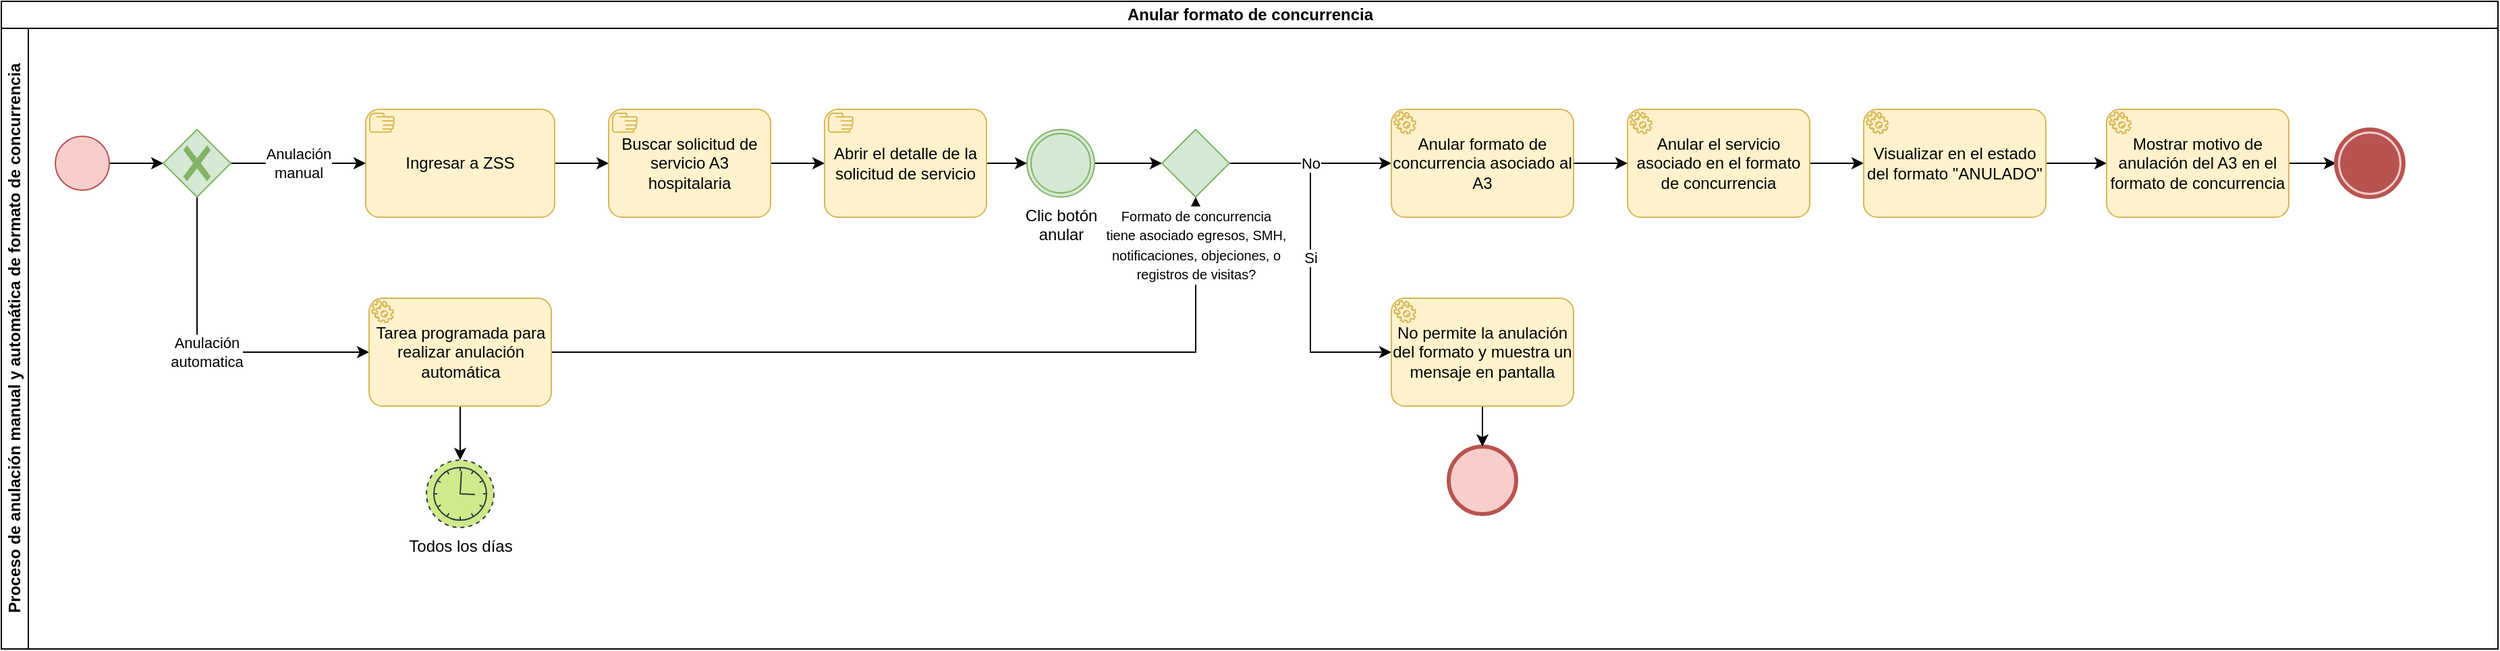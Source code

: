 <mxfile version="21.7.2" type="github">
  <diagram name="Página-1" id="H_onOsxMs5g8z3UfH7xi">
    <mxGraphModel dx="1434" dy="758" grid="1" gridSize="10" guides="1" tooltips="1" connect="1" arrows="1" fold="1" page="1" pageScale="1" pageWidth="1900" pageHeight="550" math="0" shadow="0">
      <root>
        <mxCell id="0" />
        <mxCell id="1" parent="0" />
        <mxCell id="cfB6bOsqPIi4NOKpY_Gs-1" value="Anular formato de concurrencia" style="swimlane;childLayout=stackLayout;resizeParent=1;resizeParentMax=0;horizontal=1;startSize=20;horizontalStack=0;html=1;" vertex="1" parent="1">
          <mxGeometry x="20" y="10" width="1850" height="480" as="geometry" />
        </mxCell>
        <mxCell id="cfB6bOsqPIi4NOKpY_Gs-3" value="Proceso de anulación manual y automática de formato de concurrencia" style="swimlane;startSize=20;horizontal=0;html=1;" vertex="1" parent="cfB6bOsqPIi4NOKpY_Gs-1">
          <mxGeometry y="20" width="1850" height="460" as="geometry" />
        </mxCell>
        <mxCell id="cfB6bOsqPIi4NOKpY_Gs-66" value="Si" style="edgeStyle=orthogonalEdgeStyle;rounded=0;orthogonalLoop=1;jettySize=auto;html=1;entryX=0;entryY=0.5;entryDx=0;entryDy=0;entryPerimeter=0;" edge="1" parent="cfB6bOsqPIi4NOKpY_Gs-3" source="cfB6bOsqPIi4NOKpY_Gs-60" target="cfB6bOsqPIi4NOKpY_Gs-64">
          <mxGeometry relative="1" as="geometry">
            <Array as="points">
              <mxPoint x="970" y="100" />
              <mxPoint x="970" y="240" />
            </Array>
          </mxGeometry>
        </mxCell>
        <mxCell id="cfB6bOsqPIi4NOKpY_Gs-65" value="No" style="edgeStyle=orthogonalEdgeStyle;rounded=0;orthogonalLoop=1;jettySize=auto;html=1;" edge="1" parent="cfB6bOsqPIi4NOKpY_Gs-3" source="cfB6bOsqPIi4NOKpY_Gs-60" target="cfB6bOsqPIi4NOKpY_Gs-21">
          <mxGeometry relative="1" as="geometry" />
        </mxCell>
        <mxCell id="cfB6bOsqPIi4NOKpY_Gs-49" style="edgeStyle=orthogonalEdgeStyle;rounded=0;orthogonalLoop=1;jettySize=auto;html=1;" edge="1" parent="cfB6bOsqPIi4NOKpY_Gs-3" source="cfB6bOsqPIi4NOKpY_Gs-4" target="cfB6bOsqPIi4NOKpY_Gs-48">
          <mxGeometry relative="1" as="geometry" />
        </mxCell>
        <mxCell id="cfB6bOsqPIi4NOKpY_Gs-4" value="" style="points=[[0.145,0.145,0],[0.5,0,0],[0.855,0.145,0],[1,0.5,0],[0.855,0.855,0],[0.5,1,0],[0.145,0.855,0],[0,0.5,0]];shape=mxgraph.bpmn.event;html=1;verticalLabelPosition=bottom;labelBackgroundColor=#ffffff;verticalAlign=top;align=center;perimeter=ellipsePerimeter;outlineConnect=0;aspect=fixed;outline=standard;symbol=general;fillColor=#f8cecc;strokeColor=#b85450;" vertex="1" parent="cfB6bOsqPIi4NOKpY_Gs-3">
          <mxGeometry x="40" y="80" width="40" height="40" as="geometry" />
        </mxCell>
        <mxCell id="cfB6bOsqPIi4NOKpY_Gs-55" style="edgeStyle=orthogonalEdgeStyle;rounded=0;orthogonalLoop=1;jettySize=auto;html=1;" edge="1" parent="cfB6bOsqPIi4NOKpY_Gs-3" source="cfB6bOsqPIi4NOKpY_Gs-5" target="cfB6bOsqPIi4NOKpY_Gs-13">
          <mxGeometry relative="1" as="geometry" />
        </mxCell>
        <mxCell id="cfB6bOsqPIi4NOKpY_Gs-5" value="Ingresar a ZSS" style="points=[[0.25,0,0],[0.5,0,0],[0.75,0,0],[1,0.25,0],[1,0.5,0],[1,0.75,0],[0.75,1,0],[0.5,1,0],[0.25,1,0],[0,0.75,0],[0,0.5,0],[0,0.25,0]];shape=mxgraph.bpmn.task;whiteSpace=wrap;rectStyle=rounded;size=10;html=1;container=1;expand=0;collapsible=0;taskMarker=manual;fillColor=#fff2cc;strokeColor=#d6b656;" vertex="1" parent="cfB6bOsqPIi4NOKpY_Gs-3">
          <mxGeometry x="270" y="60" width="140" height="80" as="geometry" />
        </mxCell>
        <mxCell id="cfB6bOsqPIi4NOKpY_Gs-53" style="edgeStyle=orthogonalEdgeStyle;rounded=0;orthogonalLoop=1;jettySize=auto;html=1;exitX=0.5;exitY=1;exitDx=0;exitDy=0;exitPerimeter=0;" edge="1" parent="cfB6bOsqPIi4NOKpY_Gs-3" source="cfB6bOsqPIi4NOKpY_Gs-54" target="cfB6bOsqPIi4NOKpY_Gs-52">
          <mxGeometry relative="1" as="geometry">
            <mxPoint x="330" y="280" as="sourcePoint" />
          </mxGeometry>
        </mxCell>
        <mxCell id="cfB6bOsqPIi4NOKpY_Gs-59" style="edgeStyle=orthogonalEdgeStyle;rounded=0;orthogonalLoop=1;jettySize=auto;html=1;entryX=0;entryY=0.5;entryDx=0;entryDy=0;entryPerimeter=0;" edge="1" parent="cfB6bOsqPIi4NOKpY_Gs-3" source="cfB6bOsqPIi4NOKpY_Gs-11" target="cfB6bOsqPIi4NOKpY_Gs-60">
          <mxGeometry relative="1" as="geometry">
            <mxPoint x="860" y="100" as="targetPoint" />
          </mxGeometry>
        </mxCell>
        <mxCell id="cfB6bOsqPIi4NOKpY_Gs-11" value="Clic botón &lt;br&gt;anular" style="points=[[0.145,0.145,0],[0.5,0,0],[0.855,0.145,0],[1,0.5,0],[0.855,0.855,0],[0.5,1,0],[0.145,0.855,0],[0,0.5,0]];shape=mxgraph.bpmn.event;html=1;verticalLabelPosition=bottom;labelBackgroundColor=#ffffff;verticalAlign=top;align=center;perimeter=ellipsePerimeter;outlineConnect=0;aspect=fixed;outline=throwing;symbol=general;fillColor=#d5e8d4;strokeColor=#82b366;" vertex="1" parent="cfB6bOsqPIi4NOKpY_Gs-3">
          <mxGeometry x="760" y="75" width="50" height="50" as="geometry" />
        </mxCell>
        <mxCell id="cfB6bOsqPIi4NOKpY_Gs-57" style="edgeStyle=orthogonalEdgeStyle;rounded=0;orthogonalLoop=1;jettySize=auto;html=1;entryX=0;entryY=0.5;entryDx=0;entryDy=0;entryPerimeter=0;" edge="1" parent="cfB6bOsqPIi4NOKpY_Gs-3" source="cfB6bOsqPIi4NOKpY_Gs-13" target="cfB6bOsqPIi4NOKpY_Gs-56">
          <mxGeometry relative="1" as="geometry" />
        </mxCell>
        <mxCell id="cfB6bOsqPIi4NOKpY_Gs-13" value="Buscar solicitud de servicio A3 hospitalaria" style="points=[[0.25,0,0],[0.5,0,0],[0.75,0,0],[1,0.25,0],[1,0.5,0],[1,0.75,0],[0.75,1,0],[0.5,1,0],[0.25,1,0],[0,0.75,0],[0,0.5,0],[0,0.25,0]];shape=mxgraph.bpmn.task;whiteSpace=wrap;rectStyle=rounded;size=10;html=1;container=1;expand=0;collapsible=0;taskMarker=manual;fillColor=#fff2cc;strokeColor=#d6b656;" vertex="1" parent="cfB6bOsqPIi4NOKpY_Gs-3">
          <mxGeometry x="450" y="60" width="120" height="80" as="geometry" />
        </mxCell>
        <mxCell id="cfB6bOsqPIi4NOKpY_Gs-68" style="edgeStyle=orthogonalEdgeStyle;rounded=0;orthogonalLoop=1;jettySize=auto;html=1;" edge="1" parent="cfB6bOsqPIi4NOKpY_Gs-3" source="cfB6bOsqPIi4NOKpY_Gs-74" target="cfB6bOsqPIi4NOKpY_Gs-67">
          <mxGeometry relative="1" as="geometry" />
        </mxCell>
        <mxCell id="cfB6bOsqPIi4NOKpY_Gs-21" value="Anular formato de concurrencia asociado al A3" style="points=[[0.25,0,0],[0.5,0,0],[0.75,0,0],[1,0.25,0],[1,0.5,0],[1,0.75,0],[0.75,1,0],[0.5,1,0],[0.25,1,0],[0,0.75,0],[0,0.5,0],[0,0.25,0]];shape=mxgraph.bpmn.task;whiteSpace=wrap;rectStyle=rounded;size=10;html=1;container=1;expand=0;collapsible=0;taskMarker=service;fillColor=#fff2cc;strokeColor=#d6b656;" vertex="1" parent="cfB6bOsqPIi4NOKpY_Gs-3">
          <mxGeometry x="1030" y="60" width="135" height="80" as="geometry" />
        </mxCell>
        <mxCell id="cfB6bOsqPIi4NOKpY_Gs-23" value="" style="points=[[0.145,0.145,0],[0.5,0,0],[0.855,0.145,0],[1,0.5,0],[0.855,0.855,0],[0.5,1,0],[0.145,0.855,0],[0,0.5,0]];shape=mxgraph.bpmn.event;html=1;verticalLabelPosition=bottom;labelBackgroundColor=#ffffff;verticalAlign=top;align=center;perimeter=ellipsePerimeter;outlineConnect=0;aspect=fixed;outline=end;symbol=terminate2;fillColor=#f8cecc;strokeColor=#b85450;" vertex="1" parent="cfB6bOsqPIi4NOKpY_Gs-3">
          <mxGeometry x="1072.5" y="310" width="50" height="50" as="geometry" />
        </mxCell>
        <mxCell id="cfB6bOsqPIi4NOKpY_Gs-50" value="Anulación&lt;br&gt;manual" style="edgeStyle=orthogonalEdgeStyle;rounded=0;orthogonalLoop=1;jettySize=auto;html=1;entryX=0;entryY=0.5;entryDx=0;entryDy=0;entryPerimeter=0;" edge="1" parent="cfB6bOsqPIi4NOKpY_Gs-3" source="cfB6bOsqPIi4NOKpY_Gs-48" target="cfB6bOsqPIi4NOKpY_Gs-5">
          <mxGeometry relative="1" as="geometry">
            <mxPoint x="250" y="100" as="targetPoint" />
          </mxGeometry>
        </mxCell>
        <mxCell id="cfB6bOsqPIi4NOKpY_Gs-51" value="Anulación&lt;br&gt;automatica" style="edgeStyle=orthogonalEdgeStyle;rounded=0;orthogonalLoop=1;jettySize=auto;html=1;" edge="1" parent="cfB6bOsqPIi4NOKpY_Gs-3" source="cfB6bOsqPIi4NOKpY_Gs-48" target="cfB6bOsqPIi4NOKpY_Gs-54">
          <mxGeometry relative="1" as="geometry">
            <mxPoint x="270" y="240" as="targetPoint" />
            <Array as="points">
              <mxPoint x="145" y="240" />
            </Array>
          </mxGeometry>
        </mxCell>
        <mxCell id="cfB6bOsqPIi4NOKpY_Gs-48" value="" style="points=[[0.25,0.25,0],[0.5,0,0],[0.75,0.25,0],[1,0.5,0],[0.75,0.75,0],[0.5,1,0],[0.25,0.75,0],[0,0.5,0]];shape=mxgraph.bpmn.gateway2;html=1;verticalLabelPosition=bottom;labelBackgroundColor=#ffffff;verticalAlign=top;align=center;perimeter=rhombusPerimeter;outlineConnect=0;outline=none;symbol=none;gwType=exclusive;fillColor=#d5e8d4;strokeColor=#82b366;" vertex="1" parent="cfB6bOsqPIi4NOKpY_Gs-3">
          <mxGeometry x="120" y="75" width="50" height="50" as="geometry" />
        </mxCell>
        <mxCell id="cfB6bOsqPIi4NOKpY_Gs-52" value="Todos los días" style="points=[[0.145,0.145,0],[0.5,0,0],[0.855,0.145,0],[1,0.5,0],[0.855,0.855,0],[0.5,1,0],[0.145,0.855,0],[0,0.5,0]];shape=mxgraph.bpmn.event;html=1;verticalLabelPosition=bottom;labelBackgroundColor=#ffffff;verticalAlign=top;align=center;perimeter=ellipsePerimeter;outlineConnect=0;aspect=fixed;outline=eventNonint;symbol=timer;fillColor=#cdeb8b;strokeColor=#36393d;" vertex="1" parent="cfB6bOsqPIi4NOKpY_Gs-3">
          <mxGeometry x="315" y="320" width="50" height="50" as="geometry" />
        </mxCell>
        <mxCell id="cfB6bOsqPIi4NOKpY_Gs-62" style="edgeStyle=orthogonalEdgeStyle;rounded=0;orthogonalLoop=1;jettySize=auto;html=1;entryX=0.5;entryY=1;entryDx=0;entryDy=0;entryPerimeter=0;" edge="1" parent="cfB6bOsqPIi4NOKpY_Gs-3" source="cfB6bOsqPIi4NOKpY_Gs-54" target="cfB6bOsqPIi4NOKpY_Gs-60">
          <mxGeometry relative="1" as="geometry" />
        </mxCell>
        <mxCell id="cfB6bOsqPIi4NOKpY_Gs-54" value="Tarea programada para realizar anulación automática" style="points=[[0.25,0,0],[0.5,0,0],[0.75,0,0],[1,0.25,0],[1,0.5,0],[1,0.75,0],[0.75,1,0],[0.5,1,0],[0.25,1,0],[0,0.75,0],[0,0.5,0],[0,0.25,0]];shape=mxgraph.bpmn.task;whiteSpace=wrap;rectStyle=rounded;size=10;html=1;container=1;expand=0;collapsible=0;taskMarker=service;fillColor=#fff2cc;strokeColor=#d6b656;" vertex="1" parent="cfB6bOsqPIi4NOKpY_Gs-3">
          <mxGeometry x="272.5" y="200" width="135" height="80" as="geometry" />
        </mxCell>
        <mxCell id="cfB6bOsqPIi4NOKpY_Gs-58" style="edgeStyle=orthogonalEdgeStyle;rounded=0;orthogonalLoop=1;jettySize=auto;html=1;" edge="1" parent="cfB6bOsqPIi4NOKpY_Gs-3" source="cfB6bOsqPIi4NOKpY_Gs-56" target="cfB6bOsqPIi4NOKpY_Gs-11">
          <mxGeometry relative="1" as="geometry" />
        </mxCell>
        <mxCell id="cfB6bOsqPIi4NOKpY_Gs-56" value="Abrir el detalle de la solicitud de servicio" style="points=[[0.25,0,0],[0.5,0,0],[0.75,0,0],[1,0.25,0],[1,0.5,0],[1,0.75,0],[0.75,1,0],[0.5,1,0],[0.25,1,0],[0,0.75,0],[0,0.5,0],[0,0.25,0]];shape=mxgraph.bpmn.task;whiteSpace=wrap;rectStyle=rounded;size=10;html=1;container=1;expand=0;collapsible=0;taskMarker=manual;fillColor=#fff2cc;strokeColor=#d6b656;" vertex="1" parent="cfB6bOsqPIi4NOKpY_Gs-3">
          <mxGeometry x="610" y="60" width="120" height="80" as="geometry" />
        </mxCell>
        <mxCell id="cfB6bOsqPIi4NOKpY_Gs-60" value="&lt;font size=&quot;1&quot;&gt;Formato de concurrencia&lt;br&gt;tiene asociado egresos, SMH,&lt;br&gt;notificaciones, objeciones, o&lt;br&gt;registros de visitas?&lt;br&gt;&lt;/font&gt;" style="points=[[0.25,0.25,0],[0.5,0,0],[0.75,0.25,0],[1,0.5,0],[0.75,0.75,0],[0.5,1,0],[0.25,0.75,0],[0,0.5,0]];shape=mxgraph.bpmn.gateway2;html=1;verticalLabelPosition=bottom;labelBackgroundColor=#ffffff;verticalAlign=top;align=center;perimeter=rhombusPerimeter;outlineConnect=0;outline=none;symbol=none;fillColor=#d5e8d4;strokeColor=#82b366;" vertex="1" parent="cfB6bOsqPIi4NOKpY_Gs-3">
          <mxGeometry x="860" y="75" width="50" height="50" as="geometry" />
        </mxCell>
        <mxCell id="cfB6bOsqPIi4NOKpY_Gs-73" style="edgeStyle=orthogonalEdgeStyle;rounded=0;orthogonalLoop=1;jettySize=auto;html=1;" edge="1" parent="cfB6bOsqPIi4NOKpY_Gs-3" source="cfB6bOsqPIi4NOKpY_Gs-64" target="cfB6bOsqPIi4NOKpY_Gs-23">
          <mxGeometry relative="1" as="geometry" />
        </mxCell>
        <mxCell id="cfB6bOsqPIi4NOKpY_Gs-64" value="No permite la anulación del formato y muestra un mensaje en pantalla" style="points=[[0.25,0,0],[0.5,0,0],[0.75,0,0],[1,0.25,0],[1,0.5,0],[1,0.75,0],[0.75,1,0],[0.5,1,0],[0.25,1,0],[0,0.75,0],[0,0.5,0],[0,0.25,0]];shape=mxgraph.bpmn.task;whiteSpace=wrap;rectStyle=rounded;size=10;html=1;container=1;expand=0;collapsible=0;taskMarker=service;fillColor=#fff2cc;strokeColor=#d6b656;" vertex="1" parent="cfB6bOsqPIi4NOKpY_Gs-3">
          <mxGeometry x="1030" y="200" width="135" height="80" as="geometry" />
        </mxCell>
        <mxCell id="cfB6bOsqPIi4NOKpY_Gs-69" style="edgeStyle=orthogonalEdgeStyle;rounded=0;orthogonalLoop=1;jettySize=auto;html=1;" edge="1" parent="cfB6bOsqPIi4NOKpY_Gs-3" source="cfB6bOsqPIi4NOKpY_Gs-67" target="cfB6bOsqPIi4NOKpY_Gs-70">
          <mxGeometry relative="1" as="geometry">
            <mxPoint x="1545" y="100" as="targetPoint" />
          </mxGeometry>
        </mxCell>
        <mxCell id="cfB6bOsqPIi4NOKpY_Gs-67" value="Visualizar en el estado del formato &quot;ANULADO&quot;" style="points=[[0.25,0,0],[0.5,0,0],[0.75,0,0],[1,0.25,0],[1,0.5,0],[1,0.75,0],[0.75,1,0],[0.5,1,0],[0.25,1,0],[0,0.75,0],[0,0.5,0],[0,0.25,0]];shape=mxgraph.bpmn.task;whiteSpace=wrap;rectStyle=rounded;size=10;html=1;container=1;expand=0;collapsible=0;taskMarker=service;fillColor=#fff2cc;strokeColor=#d6b656;" vertex="1" parent="cfB6bOsqPIi4NOKpY_Gs-3">
          <mxGeometry x="1380" y="60" width="135" height="80" as="geometry" />
        </mxCell>
        <mxCell id="cfB6bOsqPIi4NOKpY_Gs-72" style="edgeStyle=orthogonalEdgeStyle;rounded=0;orthogonalLoop=1;jettySize=auto;html=1;" edge="1" parent="cfB6bOsqPIi4NOKpY_Gs-3" source="cfB6bOsqPIi4NOKpY_Gs-70" target="cfB6bOsqPIi4NOKpY_Gs-71">
          <mxGeometry relative="1" as="geometry" />
        </mxCell>
        <mxCell id="cfB6bOsqPIi4NOKpY_Gs-70" value="Mostrar motivo de anulación del A3 en el formato de concurrencia" style="points=[[0.25,0,0],[0.5,0,0],[0.75,0,0],[1,0.25,0],[1,0.5,0],[1,0.75,0],[0.75,1,0],[0.5,1,0],[0.25,1,0],[0,0.75,0],[0,0.5,0],[0,0.25,0]];shape=mxgraph.bpmn.task;whiteSpace=wrap;rectStyle=rounded;size=10;html=1;container=1;expand=0;collapsible=0;taskMarker=service;fillColor=#fff2cc;strokeColor=#d6b656;" vertex="1" parent="cfB6bOsqPIi4NOKpY_Gs-3">
          <mxGeometry x="1560" y="60" width="135" height="80" as="geometry" />
        </mxCell>
        <mxCell id="cfB6bOsqPIi4NOKpY_Gs-71" value="" style="points=[[0.145,0.145,0],[0.5,0,0],[0.855,0.145,0],[1,0.5,0],[0.855,0.855,0],[0.5,1,0],[0.145,0.855,0],[0,0.5,0]];shape=mxgraph.bpmn.event;html=1;verticalLabelPosition=bottom;labelBackgroundColor=#ffffff;verticalAlign=top;align=center;perimeter=ellipsePerimeter;outlineConnect=0;aspect=fixed;outline=end;symbol=terminate;fillColor=#f8cecc;strokeColor=#b85450;" vertex="1" parent="cfB6bOsqPIi4NOKpY_Gs-3">
          <mxGeometry x="1730" y="75" width="50" height="50" as="geometry" />
        </mxCell>
        <mxCell id="cfB6bOsqPIi4NOKpY_Gs-74" value="Anular el servicio asociado en el formato de concurrencia" style="points=[[0.25,0,0],[0.5,0,0],[0.75,0,0],[1,0.25,0],[1,0.5,0],[1,0.75,0],[0.75,1,0],[0.5,1,0],[0.25,1,0],[0,0.75,0],[0,0.5,0],[0,0.25,0]];shape=mxgraph.bpmn.task;whiteSpace=wrap;rectStyle=rounded;size=10;html=1;container=1;expand=0;collapsible=0;taskMarker=service;fillColor=#fff2cc;strokeColor=#d6b656;" vertex="1" parent="cfB6bOsqPIi4NOKpY_Gs-3">
          <mxGeometry x="1205" y="60" width="135" height="80" as="geometry" />
        </mxCell>
        <mxCell id="cfB6bOsqPIi4NOKpY_Gs-75" value="" style="edgeStyle=orthogonalEdgeStyle;rounded=0;orthogonalLoop=1;jettySize=auto;html=1;exitX=1;exitY=0.5;exitDx=0;exitDy=0;exitPerimeter=0;" edge="1" parent="cfB6bOsqPIi4NOKpY_Gs-3" source="cfB6bOsqPIi4NOKpY_Gs-21" target="cfB6bOsqPIi4NOKpY_Gs-74">
          <mxGeometry relative="1" as="geometry">
            <mxPoint x="1180" y="100" as="sourcePoint" />
            <mxPoint x="1385" y="130" as="targetPoint" />
          </mxGeometry>
        </mxCell>
      </root>
    </mxGraphModel>
  </diagram>
</mxfile>
